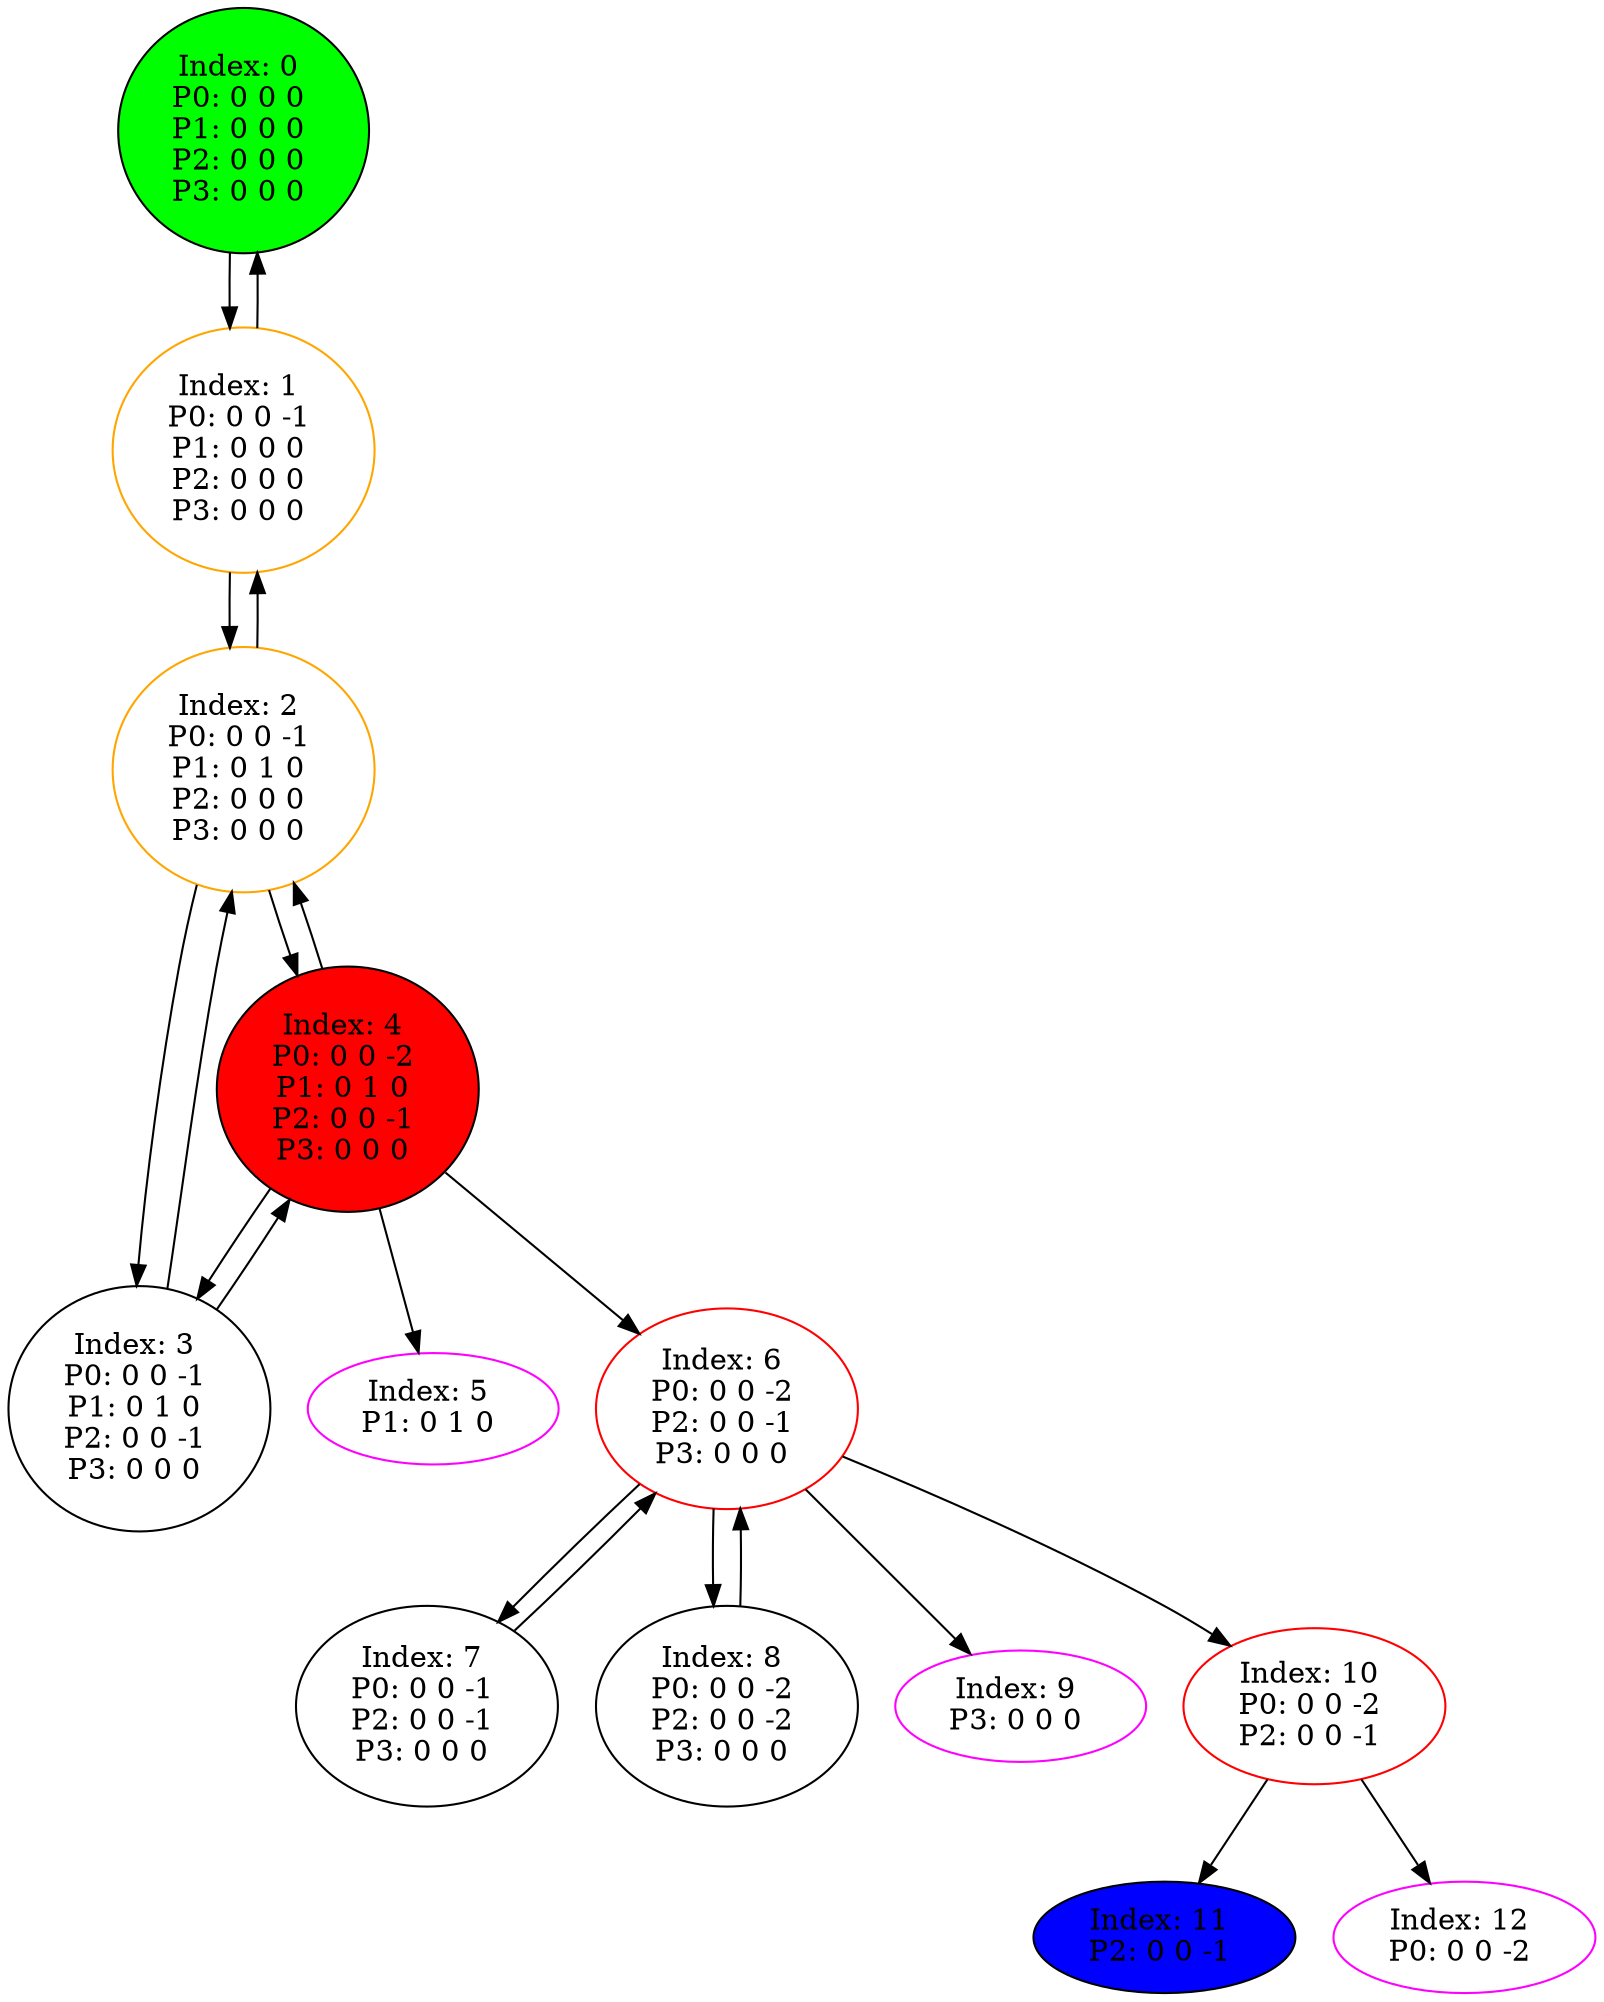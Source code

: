 digraph G {
color = "black"
0[label = "Index: 0 
P0: 0 0 0 
P1: 0 0 0 
P2: 0 0 0 
P3: 0 0 0 
", style="filled", fillcolor = "green"]
1[label = "Index: 1 
P0: 0 0 -1 
P1: 0 0 0 
P2: 0 0 0 
P3: 0 0 0 
", color = "orange"]
2[label = "Index: 2 
P0: 0 0 -1 
P1: 0 1 0 
P2: 0 0 0 
P3: 0 0 0 
", color = "orange"]
3[label = "Index: 3 
P0: 0 0 -1 
P1: 0 1 0 
P2: 0 0 -1 
P3: 0 0 0 
"]
4[label = "Index: 4 
P0: 0 0 -2 
P1: 0 1 0 
P2: 0 0 -1 
P3: 0 0 0 
", style="filled", fillcolor = "red"]
5[label = "Index: 5 
P1: 0 1 0 
", color = "fuchsia"]
6[label = "Index: 6 
P0: 0 0 -2 
P2: 0 0 -1 
P3: 0 0 0 
", color = "red"]
7[label = "Index: 7 
P0: 0 0 -1 
P2: 0 0 -1 
P3: 0 0 0 
"]
8[label = "Index: 8 
P0: 0 0 -2 
P2: 0 0 -2 
P3: 0 0 0 
"]
9[label = "Index: 9 
P3: 0 0 0 
", color = "fuchsia"]
10[label = "Index: 10 
P0: 0 0 -2 
P2: 0 0 -1 
", color = "red"]
11[label = "Index: 11 
P2: 0 0 -1 
", style="filled", fillcolor = "blue"]
12[label = "Index: 12 
P0: 0 0 -2 
", color = "fuchsia"]
0 -> 1

1 -> 0
1 -> 2

2 -> 1
2 -> 3
2 -> 4

3 -> 2
3 -> 4

4 -> 2
4 -> 3
4 -> 6
4 -> 5

6 -> 7
6 -> 8
6 -> 9
6 -> 10

7 -> 6

8 -> 6

10 -> 11
10 -> 12

}
